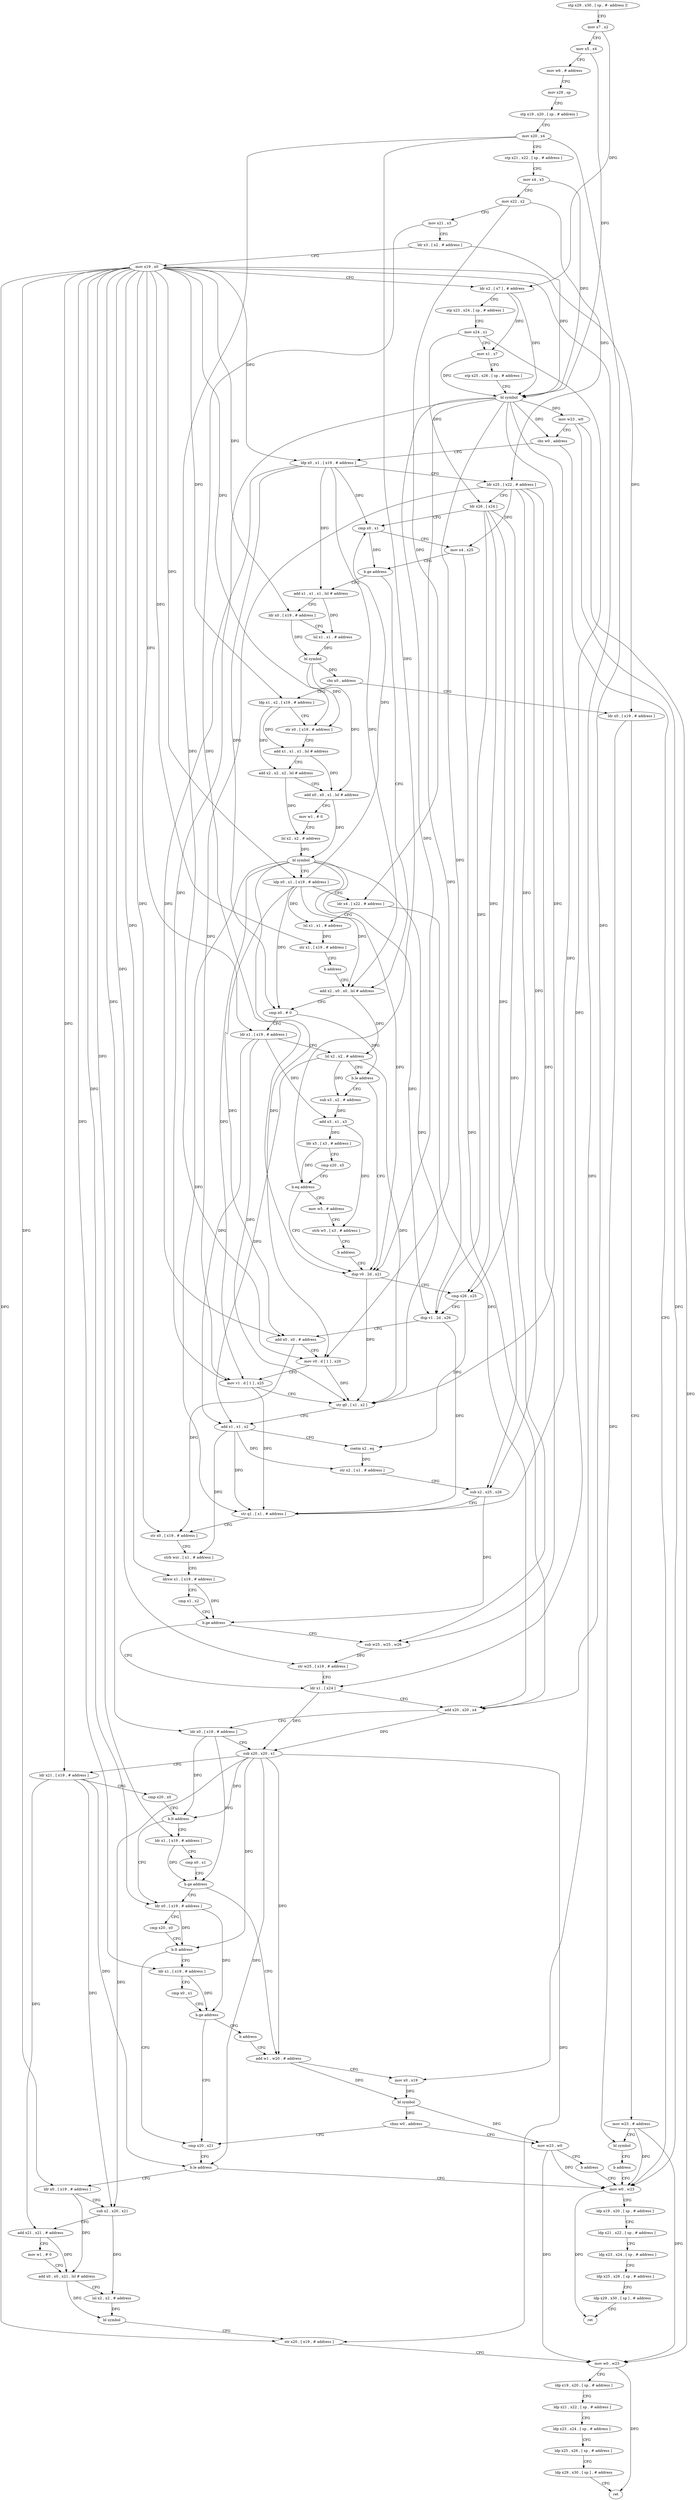 digraph "func" {
"4388152" [label = "stp x29 , x30 , [ sp , #- address ]!" ]
"4388156" [label = "mov x7 , x2" ]
"4388160" [label = "mov x5 , x4" ]
"4388164" [label = "mov w6 , # address" ]
"4388168" [label = "mov x29 , sp" ]
"4388172" [label = "stp x19 , x20 , [ sp , # address ]" ]
"4388176" [label = "mov x20 , x4" ]
"4388180" [label = "stp x21 , x22 , [ sp , # address ]" ]
"4388184" [label = "mov x4 , x3" ]
"4388188" [label = "mov x22 , x2" ]
"4388192" [label = "mov x21 , x3" ]
"4388196" [label = "ldr x3 , [ x2 , # address ]" ]
"4388200" [label = "mov x19 , x0" ]
"4388204" [label = "ldr x2 , [ x7 ] , # address" ]
"4388208" [label = "stp x23 , x24 , [ sp , # address ]" ]
"4388212" [label = "mov x24 , x1" ]
"4388216" [label = "mov x1 , x7" ]
"4388220" [label = "stp x25 , x26 , [ sp , # address ]" ]
"4388224" [label = "bl symbol" ]
"4388228" [label = "mov w23 , w0" ]
"4388232" [label = "cbz w0 , address" ]
"4388264" [label = "ldp x0 , x1 , [ x19 , # address ]" ]
"4388236" [label = "mov w0 , w23" ]
"4388268" [label = "ldr x25 , [ x22 , # address ]" ]
"4388272" [label = "ldr x26 , [ x24 ]" ]
"4388276" [label = "cmp x0 , x1" ]
"4388280" [label = "mov x4 , x25" ]
"4388284" [label = "b.ge address" ]
"4388576" [label = "add x1 , x1 , x1 , lsl # address" ]
"4388288" [label = "add x2 , x0 , x0 , lsl # address" ]
"4388240" [label = "ldp x19 , x20 , [ sp , # address ]" ]
"4388244" [label = "ldp x21 , x22 , [ sp , # address ]" ]
"4388248" [label = "ldp x23 , x24 , [ sp , # address ]" ]
"4388252" [label = "ldp x25 , x26 , [ sp , # address ]" ]
"4388256" [label = "ldp x29 , x30 , [ sp ] , # address" ]
"4388260" [label = "ret" ]
"4388580" [label = "ldr x0 , [ x19 , # address ]" ]
"4388584" [label = "lsl x1 , x1 , # address" ]
"4388588" [label = "bl symbol" ]
"4388592" [label = "cbz x0 , address" ]
"4388656" [label = "ldr x0 , [ x19 , # address ]" ]
"4388596" [label = "ldp x1 , x2 , [ x19 , # address ]" ]
"4388292" [label = "cmp x0 , # 0" ]
"4388296" [label = "ldr x1 , [ x19 , # address ]" ]
"4388300" [label = "lsl x2 , x2 , # address" ]
"4388304" [label = "b.le address" ]
"4388328" [label = "dup v0 . 2d , x21" ]
"4388308" [label = "sub x3 , x2 , # address" ]
"4388660" [label = "mov w23 , # address" ]
"4388664" [label = "bl symbol" ]
"4388668" [label = "b address" ]
"4388600" [label = "str x0 , [ x19 , # address ]" ]
"4388604" [label = "add x1 , x1 , x1 , lsl # address" ]
"4388608" [label = "add x2 , x2 , x2 , lsl # address" ]
"4388612" [label = "add x0 , x0 , x1 , lsl # address" ]
"4388616" [label = "mov w1 , # 0" ]
"4388620" [label = "lsl x2 , x2 , # address" ]
"4388624" [label = "bl symbol" ]
"4388628" [label = "ldp x0 , x1 , [ x19 , # address ]" ]
"4388632" [label = "ldr x4 , [ x22 , # address ]" ]
"4388636" [label = "lsl x1 , x1 , # address" ]
"4388640" [label = "str x1 , [ x19 , # address ]" ]
"4388644" [label = "b address" ]
"4388332" [label = "cmp x26 , x25" ]
"4388336" [label = "dup v1 . 2d , x26" ]
"4388340" [label = "add x0 , x0 , # address" ]
"4388344" [label = "mov v0 . d [ 1 ] , x20" ]
"4388348" [label = "mov v1 . d [ 1 ] , x25" ]
"4388352" [label = "str q0 , [ x1 , x2 ]" ]
"4388356" [label = "add x1 , x1 , x2" ]
"4388360" [label = "csetm x2 , eq" ]
"4388364" [label = "str x2 , [ x1 , # address ]" ]
"4388368" [label = "sub x2 , x25 , x26" ]
"4388372" [label = "str q1 , [ x1 , # address ]" ]
"4388376" [label = "str x0 , [ x19 , # address ]" ]
"4388380" [label = "strb wzr , [ x1 , # address ]" ]
"4388384" [label = "ldrsw x1 , [ x19 , # address ]" ]
"4388388" [label = "cmp x1 , x2" ]
"4388392" [label = "b.ge address" ]
"4388404" [label = "ldr x1 , [ x24 ]" ]
"4388396" [label = "sub w25 , w25 , w26" ]
"4388312" [label = "add x3 , x1 , x3" ]
"4388316" [label = "ldr x5 , [ x3 , # address ]" ]
"4388320" [label = "cmp x20 , x5" ]
"4388324" [label = "b.eq address" ]
"4388560" [label = "mov w5 , # address" ]
"4388408" [label = "add x20 , x20 , x4" ]
"4388412" [label = "ldr x0 , [ x19 , # address ]" ]
"4388416" [label = "sub x20 , x20 , x1" ]
"4388420" [label = "ldr x21 , [ x19 , # address ]" ]
"4388424" [label = "cmp x20 , x0" ]
"4388428" [label = "b.lt address" ]
"4388528" [label = "ldr x0 , [ x19 , # address ]" ]
"4388432" [label = "ldr x1 , [ x19 , # address ]" ]
"4388400" [label = "str w25 , [ x19 , # address ]" ]
"4388564" [label = "strb w5 , [ x3 , # address ]" ]
"4388568" [label = "b address" ]
"4388532" [label = "cmp x20 , x0" ]
"4388536" [label = "b.lt address" ]
"4388460" [label = "cmp x20 , x21" ]
"4388540" [label = "ldr x1 , [ x19 , # address ]" ]
"4388436" [label = "cmp x0 , x1" ]
"4388440" [label = "b.ge address" ]
"4388444" [label = "add w1 , w20 , # address" ]
"4388464" [label = "b.le address" ]
"4388468" [label = "ldr x0 , [ x19 , # address ]" ]
"4388544" [label = "cmp x0 , x1" ]
"4388548" [label = "b.ge address" ]
"4388552" [label = "b address" ]
"4388448" [label = "mov x0 , x19" ]
"4388452" [label = "bl symbol" ]
"4388456" [label = "cbnz w0 , address" ]
"4388648" [label = "mov w23 , w0" ]
"4388472" [label = "sub x2 , x20 , x21" ]
"4388476" [label = "add x21 , x21 , # address" ]
"4388480" [label = "mov w1 , # 0" ]
"4388484" [label = "add x0 , x0 , x21 , lsl # address" ]
"4388488" [label = "lsl x2 , x2 , # address" ]
"4388492" [label = "bl symbol" ]
"4388496" [label = "str x20 , [ x19 , # address ]" ]
"4388500" [label = "mov w0 , w23" ]
"4388504" [label = "ldp x19 , x20 , [ sp , # address ]" ]
"4388508" [label = "ldp x21 , x22 , [ sp , # address ]" ]
"4388512" [label = "ldp x23 , x24 , [ sp , # address ]" ]
"4388516" [label = "ldp x25 , x26 , [ sp , # address ]" ]
"4388520" [label = "ldp x29 , x30 , [ sp ] , # address" ]
"4388524" [label = "ret" ]
"4388652" [label = "b address" ]
"4388152" -> "4388156" [ label = "CFG" ]
"4388156" -> "4388160" [ label = "CFG" ]
"4388156" -> "4388204" [ label = "DFG" ]
"4388160" -> "4388164" [ label = "CFG" ]
"4388160" -> "4388224" [ label = "DFG" ]
"4388164" -> "4388168" [ label = "CFG" ]
"4388168" -> "4388172" [ label = "CFG" ]
"4388172" -> "4388176" [ label = "CFG" ]
"4388176" -> "4388180" [ label = "CFG" ]
"4388176" -> "4388344" [ label = "DFG" ]
"4388176" -> "4388324" [ label = "DFG" ]
"4388176" -> "4388408" [ label = "DFG" ]
"4388180" -> "4388184" [ label = "CFG" ]
"4388184" -> "4388188" [ label = "CFG" ]
"4388184" -> "4388224" [ label = "DFG" ]
"4388188" -> "4388192" [ label = "CFG" ]
"4388188" -> "4388268" [ label = "DFG" ]
"4388188" -> "4388632" [ label = "DFG" ]
"4388192" -> "4388196" [ label = "CFG" ]
"4388192" -> "4388328" [ label = "DFG" ]
"4388196" -> "4388200" [ label = "CFG" ]
"4388196" -> "4388224" [ label = "DFG" ]
"4388200" -> "4388204" [ label = "CFG" ]
"4388200" -> "4388264" [ label = "DFG" ]
"4388200" -> "4388580" [ label = "DFG" ]
"4388200" -> "4388296" [ label = "DFG" ]
"4388200" -> "4388656" [ label = "DFG" ]
"4388200" -> "4388596" [ label = "DFG" ]
"4388200" -> "4388600" [ label = "DFG" ]
"4388200" -> "4388628" [ label = "DFG" ]
"4388200" -> "4388640" [ label = "DFG" ]
"4388200" -> "4388376" [ label = "DFG" ]
"4388200" -> "4388384" [ label = "DFG" ]
"4388200" -> "4388412" [ label = "DFG" ]
"4388200" -> "4388420" [ label = "DFG" ]
"4388200" -> "4388400" [ label = "DFG" ]
"4388200" -> "4388528" [ label = "DFG" ]
"4388200" -> "4388432" [ label = "DFG" ]
"4388200" -> "4388540" [ label = "DFG" ]
"4388200" -> "4388448" [ label = "DFG" ]
"4388200" -> "4388468" [ label = "DFG" ]
"4388200" -> "4388496" [ label = "DFG" ]
"4388204" -> "4388208" [ label = "CFG" ]
"4388204" -> "4388224" [ label = "DFG" ]
"4388204" -> "4388216" [ label = "DFG" ]
"4388208" -> "4388212" [ label = "CFG" ]
"4388212" -> "4388216" [ label = "CFG" ]
"4388212" -> "4388272" [ label = "DFG" ]
"4388212" -> "4388404" [ label = "DFG" ]
"4388216" -> "4388220" [ label = "CFG" ]
"4388216" -> "4388224" [ label = "DFG" ]
"4388220" -> "4388224" [ label = "CFG" ]
"4388224" -> "4388228" [ label = "DFG" ]
"4388224" -> "4388232" [ label = "DFG" ]
"4388224" -> "4388328" [ label = "DFG" ]
"4388224" -> "4388344" [ label = "DFG" ]
"4388224" -> "4388352" [ label = "DFG" ]
"4388224" -> "4388336" [ label = "DFG" ]
"4388224" -> "4388348" [ label = "DFG" ]
"4388224" -> "4388372" [ label = "DFG" ]
"4388228" -> "4388232" [ label = "CFG" ]
"4388228" -> "4388236" [ label = "DFG" ]
"4388228" -> "4388500" [ label = "DFG" ]
"4388232" -> "4388264" [ label = "CFG" ]
"4388232" -> "4388236" [ label = "CFG" ]
"4388264" -> "4388268" [ label = "CFG" ]
"4388264" -> "4388276" [ label = "DFG" ]
"4388264" -> "4388288" [ label = "DFG" ]
"4388264" -> "4388292" [ label = "DFG" ]
"4388264" -> "4388340" [ label = "DFG" ]
"4388264" -> "4388576" [ label = "DFG" ]
"4388236" -> "4388240" [ label = "CFG" ]
"4388236" -> "4388260" [ label = "DFG" ]
"4388268" -> "4388272" [ label = "CFG" ]
"4388268" -> "4388280" [ label = "DFG" ]
"4388268" -> "4388332" [ label = "DFG" ]
"4388268" -> "4388348" [ label = "DFG" ]
"4388268" -> "4388368" [ label = "DFG" ]
"4388268" -> "4388396" [ label = "DFG" ]
"4388272" -> "4388276" [ label = "CFG" ]
"4388272" -> "4388332" [ label = "DFG" ]
"4388272" -> "4388336" [ label = "DFG" ]
"4388272" -> "4388368" [ label = "DFG" ]
"4388272" -> "4388396" [ label = "DFG" ]
"4388276" -> "4388280" [ label = "CFG" ]
"4388276" -> "4388284" [ label = "DFG" ]
"4388280" -> "4388284" [ label = "CFG" ]
"4388280" -> "4388408" [ label = "DFG" ]
"4388284" -> "4388576" [ label = "CFG" ]
"4388284" -> "4388288" [ label = "CFG" ]
"4388576" -> "4388580" [ label = "CFG" ]
"4388576" -> "4388584" [ label = "DFG" ]
"4388288" -> "4388292" [ label = "CFG" ]
"4388288" -> "4388300" [ label = "DFG" ]
"4388240" -> "4388244" [ label = "CFG" ]
"4388244" -> "4388248" [ label = "CFG" ]
"4388248" -> "4388252" [ label = "CFG" ]
"4388252" -> "4388256" [ label = "CFG" ]
"4388256" -> "4388260" [ label = "CFG" ]
"4388580" -> "4388584" [ label = "CFG" ]
"4388580" -> "4388588" [ label = "DFG" ]
"4388584" -> "4388588" [ label = "DFG" ]
"4388588" -> "4388592" [ label = "DFG" ]
"4388588" -> "4388600" [ label = "DFG" ]
"4388588" -> "4388612" [ label = "DFG" ]
"4388592" -> "4388656" [ label = "CFG" ]
"4388592" -> "4388596" [ label = "CFG" ]
"4388656" -> "4388660" [ label = "CFG" ]
"4388656" -> "4388664" [ label = "DFG" ]
"4388596" -> "4388600" [ label = "CFG" ]
"4388596" -> "4388604" [ label = "DFG" ]
"4388596" -> "4388608" [ label = "DFG" ]
"4388292" -> "4388296" [ label = "CFG" ]
"4388292" -> "4388304" [ label = "DFG" ]
"4388296" -> "4388300" [ label = "CFG" ]
"4388296" -> "4388352" [ label = "DFG" ]
"4388296" -> "4388356" [ label = "DFG" ]
"4388296" -> "4388312" [ label = "DFG" ]
"4388300" -> "4388304" [ label = "CFG" ]
"4388300" -> "4388352" [ label = "DFG" ]
"4388300" -> "4388356" [ label = "DFG" ]
"4388300" -> "4388308" [ label = "DFG" ]
"4388304" -> "4388328" [ label = "CFG" ]
"4388304" -> "4388308" [ label = "CFG" ]
"4388328" -> "4388332" [ label = "CFG" ]
"4388328" -> "4388352" [ label = "DFG" ]
"4388308" -> "4388312" [ label = "DFG" ]
"4388660" -> "4388664" [ label = "CFG" ]
"4388660" -> "4388236" [ label = "DFG" ]
"4388660" -> "4388500" [ label = "DFG" ]
"4388664" -> "4388668" [ label = "CFG" ]
"4388668" -> "4388236" [ label = "CFG" ]
"4388600" -> "4388604" [ label = "CFG" ]
"4388604" -> "4388608" [ label = "CFG" ]
"4388604" -> "4388612" [ label = "DFG" ]
"4388608" -> "4388612" [ label = "CFG" ]
"4388608" -> "4388620" [ label = "DFG" ]
"4388612" -> "4388616" [ label = "CFG" ]
"4388612" -> "4388624" [ label = "DFG" ]
"4388616" -> "4388620" [ label = "CFG" ]
"4388620" -> "4388624" [ label = "DFG" ]
"4388624" -> "4388628" [ label = "CFG" ]
"4388624" -> "4388328" [ label = "DFG" ]
"4388624" -> "4388344" [ label = "DFG" ]
"4388624" -> "4388352" [ label = "DFG" ]
"4388624" -> "4388336" [ label = "DFG" ]
"4388624" -> "4388348" [ label = "DFG" ]
"4388624" -> "4388372" [ label = "DFG" ]
"4388628" -> "4388632" [ label = "CFG" ]
"4388628" -> "4388288" [ label = "DFG" ]
"4388628" -> "4388292" [ label = "DFG" ]
"4388628" -> "4388276" [ label = "DFG" ]
"4388628" -> "4388340" [ label = "DFG" ]
"4388628" -> "4388636" [ label = "DFG" ]
"4388632" -> "4388636" [ label = "CFG" ]
"4388632" -> "4388408" [ label = "DFG" ]
"4388636" -> "4388640" [ label = "DFG" ]
"4388640" -> "4388644" [ label = "CFG" ]
"4388644" -> "4388288" [ label = "CFG" ]
"4388332" -> "4388336" [ label = "CFG" ]
"4388332" -> "4388360" [ label = "DFG" ]
"4388336" -> "4388340" [ label = "CFG" ]
"4388336" -> "4388372" [ label = "DFG" ]
"4388340" -> "4388344" [ label = "CFG" ]
"4388340" -> "4388376" [ label = "DFG" ]
"4388344" -> "4388348" [ label = "CFG" ]
"4388344" -> "4388352" [ label = "DFG" ]
"4388348" -> "4388352" [ label = "CFG" ]
"4388348" -> "4388372" [ label = "DFG" ]
"4388352" -> "4388356" [ label = "CFG" ]
"4388356" -> "4388360" [ label = "CFG" ]
"4388356" -> "4388364" [ label = "DFG" ]
"4388356" -> "4388372" [ label = "DFG" ]
"4388356" -> "4388380" [ label = "DFG" ]
"4388360" -> "4388364" [ label = "DFG" ]
"4388364" -> "4388368" [ label = "CFG" ]
"4388368" -> "4388372" [ label = "CFG" ]
"4388368" -> "4388392" [ label = "DFG" ]
"4388372" -> "4388376" [ label = "CFG" ]
"4388376" -> "4388380" [ label = "CFG" ]
"4388380" -> "4388384" [ label = "CFG" ]
"4388384" -> "4388388" [ label = "CFG" ]
"4388384" -> "4388392" [ label = "DFG" ]
"4388388" -> "4388392" [ label = "CFG" ]
"4388392" -> "4388404" [ label = "CFG" ]
"4388392" -> "4388396" [ label = "CFG" ]
"4388404" -> "4388408" [ label = "CFG" ]
"4388404" -> "4388416" [ label = "DFG" ]
"4388396" -> "4388400" [ label = "DFG" ]
"4388312" -> "4388316" [ label = "DFG" ]
"4388312" -> "4388564" [ label = "DFG" ]
"4388316" -> "4388320" [ label = "CFG" ]
"4388316" -> "4388324" [ label = "DFG" ]
"4388320" -> "4388324" [ label = "CFG" ]
"4388324" -> "4388560" [ label = "CFG" ]
"4388324" -> "4388328" [ label = "CFG" ]
"4388560" -> "4388564" [ label = "CFG" ]
"4388408" -> "4388412" [ label = "CFG" ]
"4388408" -> "4388416" [ label = "DFG" ]
"4388412" -> "4388416" [ label = "CFG" ]
"4388412" -> "4388428" [ label = "DFG" ]
"4388412" -> "4388440" [ label = "DFG" ]
"4388416" -> "4388420" [ label = "CFG" ]
"4388416" -> "4388428" [ label = "DFG" ]
"4388416" -> "4388536" [ label = "DFG" ]
"4388416" -> "4388464" [ label = "DFG" ]
"4388416" -> "4388444" [ label = "DFG" ]
"4388416" -> "4388472" [ label = "DFG" ]
"4388416" -> "4388496" [ label = "DFG" ]
"4388420" -> "4388424" [ label = "CFG" ]
"4388420" -> "4388464" [ label = "DFG" ]
"4388420" -> "4388472" [ label = "DFG" ]
"4388420" -> "4388476" [ label = "DFG" ]
"4388424" -> "4388428" [ label = "CFG" ]
"4388428" -> "4388528" [ label = "CFG" ]
"4388428" -> "4388432" [ label = "CFG" ]
"4388528" -> "4388532" [ label = "CFG" ]
"4388528" -> "4388536" [ label = "DFG" ]
"4388528" -> "4388548" [ label = "DFG" ]
"4388432" -> "4388436" [ label = "CFG" ]
"4388432" -> "4388440" [ label = "DFG" ]
"4388400" -> "4388404" [ label = "CFG" ]
"4388564" -> "4388568" [ label = "CFG" ]
"4388568" -> "4388328" [ label = "CFG" ]
"4388532" -> "4388536" [ label = "CFG" ]
"4388536" -> "4388460" [ label = "CFG" ]
"4388536" -> "4388540" [ label = "CFG" ]
"4388460" -> "4388464" [ label = "CFG" ]
"4388540" -> "4388544" [ label = "CFG" ]
"4388540" -> "4388548" [ label = "DFG" ]
"4388436" -> "4388440" [ label = "CFG" ]
"4388440" -> "4388528" [ label = "CFG" ]
"4388440" -> "4388444" [ label = "CFG" ]
"4388444" -> "4388448" [ label = "CFG" ]
"4388444" -> "4388452" [ label = "DFG" ]
"4388464" -> "4388236" [ label = "CFG" ]
"4388464" -> "4388468" [ label = "CFG" ]
"4388468" -> "4388472" [ label = "CFG" ]
"4388468" -> "4388484" [ label = "DFG" ]
"4388544" -> "4388548" [ label = "CFG" ]
"4388548" -> "4388460" [ label = "CFG" ]
"4388548" -> "4388552" [ label = "CFG" ]
"4388552" -> "4388444" [ label = "CFG" ]
"4388448" -> "4388452" [ label = "DFG" ]
"4388452" -> "4388456" [ label = "DFG" ]
"4388452" -> "4388648" [ label = "DFG" ]
"4388456" -> "4388648" [ label = "CFG" ]
"4388456" -> "4388460" [ label = "CFG" ]
"4388648" -> "4388652" [ label = "CFG" ]
"4388648" -> "4388236" [ label = "DFG" ]
"4388648" -> "4388500" [ label = "DFG" ]
"4388472" -> "4388476" [ label = "CFG" ]
"4388472" -> "4388488" [ label = "DFG" ]
"4388476" -> "4388480" [ label = "CFG" ]
"4388476" -> "4388484" [ label = "DFG" ]
"4388480" -> "4388484" [ label = "CFG" ]
"4388484" -> "4388488" [ label = "CFG" ]
"4388484" -> "4388492" [ label = "DFG" ]
"4388488" -> "4388492" [ label = "DFG" ]
"4388492" -> "4388496" [ label = "CFG" ]
"4388496" -> "4388500" [ label = "CFG" ]
"4388500" -> "4388504" [ label = "CFG" ]
"4388500" -> "4388524" [ label = "DFG" ]
"4388504" -> "4388508" [ label = "CFG" ]
"4388508" -> "4388512" [ label = "CFG" ]
"4388512" -> "4388516" [ label = "CFG" ]
"4388516" -> "4388520" [ label = "CFG" ]
"4388520" -> "4388524" [ label = "CFG" ]
"4388652" -> "4388236" [ label = "CFG" ]
}
